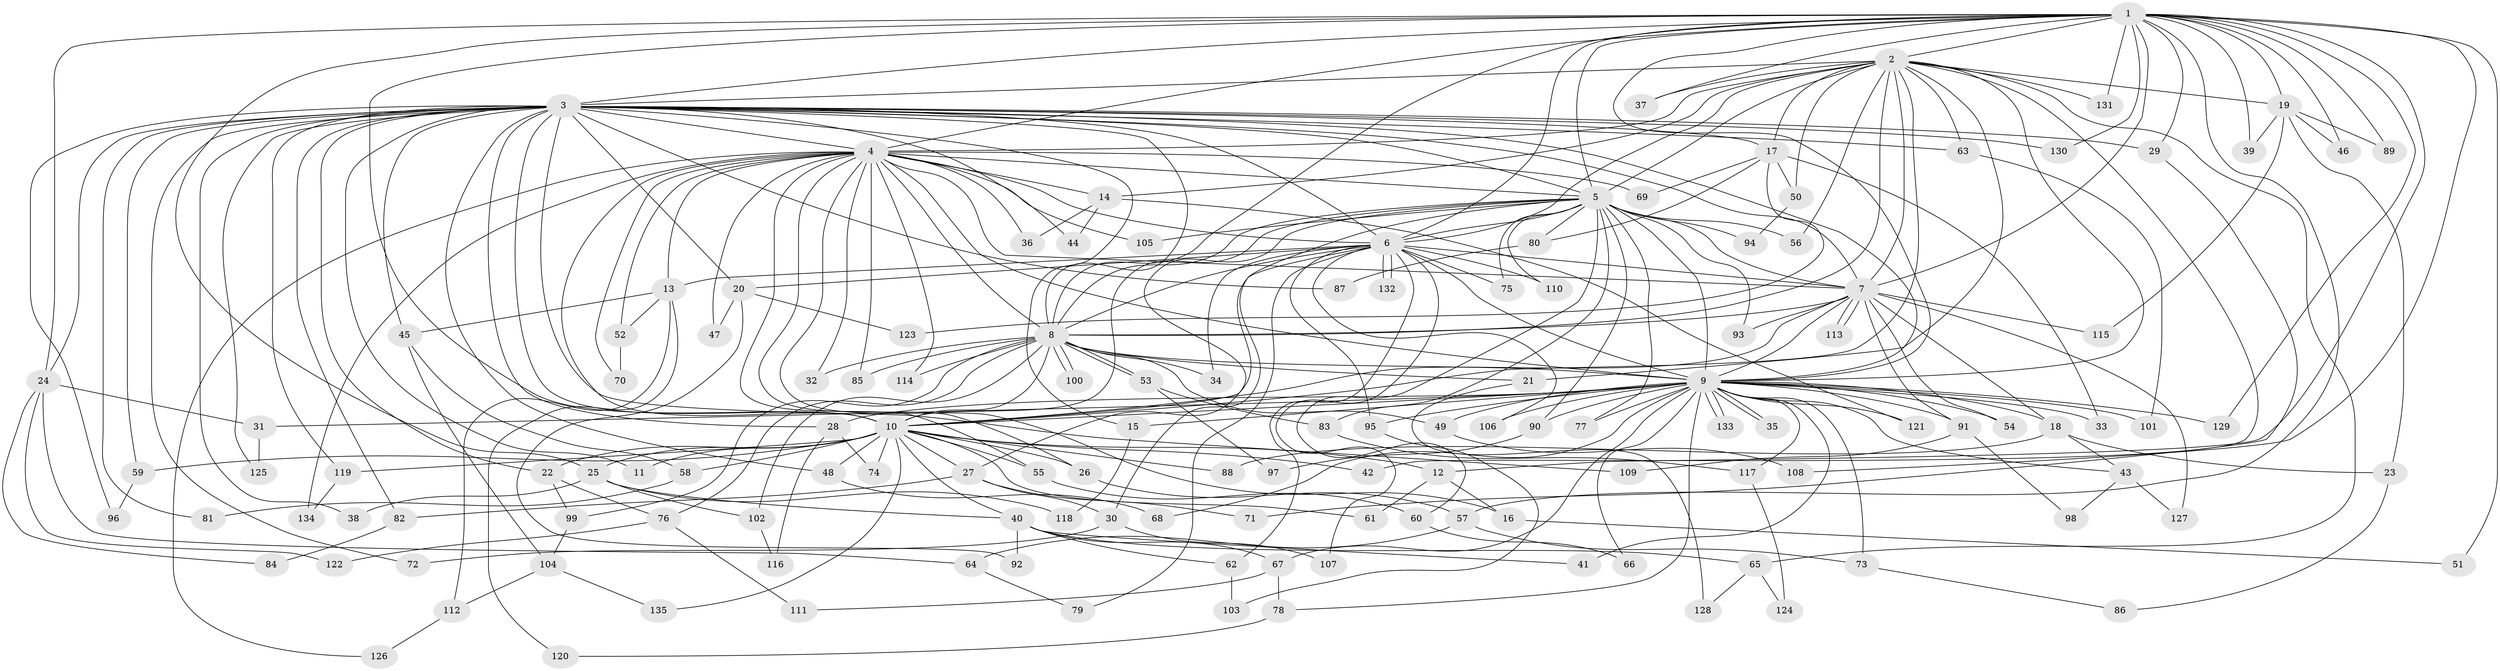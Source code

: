 // Generated by graph-tools (version 1.1) at 2025/43/03/09/25 04:43:11]
// undirected, 135 vertices, 295 edges
graph export_dot {
graph [start="1"]
  node [color=gray90,style=filled];
  1;
  2;
  3;
  4;
  5;
  6;
  7;
  8;
  9;
  10;
  11;
  12;
  13;
  14;
  15;
  16;
  17;
  18;
  19;
  20;
  21;
  22;
  23;
  24;
  25;
  26;
  27;
  28;
  29;
  30;
  31;
  32;
  33;
  34;
  35;
  36;
  37;
  38;
  39;
  40;
  41;
  42;
  43;
  44;
  45;
  46;
  47;
  48;
  49;
  50;
  51;
  52;
  53;
  54;
  55;
  56;
  57;
  58;
  59;
  60;
  61;
  62;
  63;
  64;
  65;
  66;
  67;
  68;
  69;
  70;
  71;
  72;
  73;
  74;
  75;
  76;
  77;
  78;
  79;
  80;
  81;
  82;
  83;
  84;
  85;
  86;
  87;
  88;
  89;
  90;
  91;
  92;
  93;
  94;
  95;
  96;
  97;
  98;
  99;
  100;
  101;
  102;
  103;
  104;
  105;
  106;
  107;
  108;
  109;
  110;
  111;
  112;
  113;
  114;
  115;
  116;
  117;
  118;
  119;
  120;
  121;
  122;
  123;
  124;
  125;
  126;
  127;
  128;
  129;
  130;
  131;
  132;
  133;
  134;
  135;
  1 -- 2;
  1 -- 3;
  1 -- 4;
  1 -- 5;
  1 -- 6;
  1 -- 7;
  1 -- 8;
  1 -- 9;
  1 -- 10;
  1 -- 12;
  1 -- 19;
  1 -- 24;
  1 -- 25;
  1 -- 29;
  1 -- 37;
  1 -- 39;
  1 -- 46;
  1 -- 51;
  1 -- 57;
  1 -- 89;
  1 -- 108;
  1 -- 129;
  1 -- 130;
  1 -- 131;
  2 -- 3;
  2 -- 4;
  2 -- 5;
  2 -- 6;
  2 -- 7;
  2 -- 8;
  2 -- 9;
  2 -- 10;
  2 -- 14;
  2 -- 17;
  2 -- 19;
  2 -- 21;
  2 -- 37;
  2 -- 42;
  2 -- 50;
  2 -- 56;
  2 -- 63;
  2 -- 65;
  2 -- 131;
  3 -- 4;
  3 -- 5;
  3 -- 6;
  3 -- 7;
  3 -- 8;
  3 -- 9;
  3 -- 10;
  3 -- 11;
  3 -- 15;
  3 -- 17;
  3 -- 20;
  3 -- 22;
  3 -- 24;
  3 -- 28;
  3 -- 29;
  3 -- 38;
  3 -- 44;
  3 -- 45;
  3 -- 48;
  3 -- 59;
  3 -- 63;
  3 -- 72;
  3 -- 81;
  3 -- 82;
  3 -- 87;
  3 -- 96;
  3 -- 109;
  3 -- 119;
  3 -- 125;
  3 -- 130;
  4 -- 5;
  4 -- 6;
  4 -- 7;
  4 -- 8;
  4 -- 9;
  4 -- 10;
  4 -- 13;
  4 -- 14;
  4 -- 16;
  4 -- 26;
  4 -- 32;
  4 -- 36;
  4 -- 47;
  4 -- 52;
  4 -- 55;
  4 -- 69;
  4 -- 70;
  4 -- 85;
  4 -- 105;
  4 -- 114;
  4 -- 126;
  4 -- 134;
  5 -- 6;
  5 -- 7;
  5 -- 8;
  5 -- 9;
  5 -- 10;
  5 -- 27;
  5 -- 30;
  5 -- 56;
  5 -- 60;
  5 -- 75;
  5 -- 77;
  5 -- 80;
  5 -- 83;
  5 -- 90;
  5 -- 93;
  5 -- 94;
  5 -- 105;
  5 -- 110;
  6 -- 7;
  6 -- 8;
  6 -- 9;
  6 -- 10;
  6 -- 13;
  6 -- 20;
  6 -- 34;
  6 -- 62;
  6 -- 75;
  6 -- 79;
  6 -- 95;
  6 -- 106;
  6 -- 107;
  6 -- 110;
  6 -- 132;
  6 -- 132;
  7 -- 8;
  7 -- 9;
  7 -- 10;
  7 -- 18;
  7 -- 54;
  7 -- 91;
  7 -- 93;
  7 -- 113;
  7 -- 113;
  7 -- 115;
  7 -- 127;
  8 -- 9;
  8 -- 10;
  8 -- 21;
  8 -- 32;
  8 -- 34;
  8 -- 49;
  8 -- 53;
  8 -- 53;
  8 -- 76;
  8 -- 85;
  8 -- 99;
  8 -- 100;
  8 -- 100;
  8 -- 102;
  8 -- 114;
  9 -- 10;
  9 -- 15;
  9 -- 18;
  9 -- 28;
  9 -- 31;
  9 -- 33;
  9 -- 35;
  9 -- 35;
  9 -- 41;
  9 -- 43;
  9 -- 49;
  9 -- 54;
  9 -- 66;
  9 -- 67;
  9 -- 68;
  9 -- 73;
  9 -- 77;
  9 -- 78;
  9 -- 90;
  9 -- 91;
  9 -- 95;
  9 -- 101;
  9 -- 106;
  9 -- 117;
  9 -- 121;
  9 -- 129;
  9 -- 133;
  9 -- 133;
  10 -- 11;
  10 -- 12;
  10 -- 22;
  10 -- 25;
  10 -- 26;
  10 -- 27;
  10 -- 40;
  10 -- 42;
  10 -- 48;
  10 -- 55;
  10 -- 58;
  10 -- 59;
  10 -- 61;
  10 -- 74;
  10 -- 88;
  10 -- 119;
  10 -- 135;
  12 -- 16;
  12 -- 61;
  13 -- 45;
  13 -- 52;
  13 -- 112;
  13 -- 120;
  14 -- 36;
  14 -- 44;
  14 -- 121;
  15 -- 118;
  16 -- 51;
  17 -- 33;
  17 -- 50;
  17 -- 69;
  17 -- 80;
  17 -- 123;
  18 -- 23;
  18 -- 43;
  18 -- 88;
  19 -- 23;
  19 -- 39;
  19 -- 46;
  19 -- 89;
  19 -- 115;
  20 -- 47;
  20 -- 92;
  20 -- 123;
  21 -- 128;
  22 -- 76;
  22 -- 99;
  23 -- 86;
  24 -- 31;
  24 -- 64;
  24 -- 84;
  24 -- 122;
  25 -- 38;
  25 -- 40;
  25 -- 102;
  25 -- 118;
  26 -- 57;
  27 -- 30;
  27 -- 71;
  27 -- 82;
  28 -- 74;
  28 -- 116;
  29 -- 71;
  30 -- 72;
  30 -- 107;
  31 -- 125;
  40 -- 41;
  40 -- 62;
  40 -- 65;
  40 -- 67;
  40 -- 92;
  43 -- 98;
  43 -- 127;
  45 -- 58;
  45 -- 104;
  48 -- 68;
  49 -- 108;
  50 -- 94;
  52 -- 70;
  53 -- 83;
  53 -- 97;
  55 -- 60;
  57 -- 64;
  57 -- 73;
  58 -- 81;
  59 -- 96;
  60 -- 66;
  62 -- 103;
  63 -- 101;
  64 -- 79;
  65 -- 124;
  65 -- 128;
  67 -- 78;
  67 -- 111;
  73 -- 86;
  76 -- 111;
  76 -- 122;
  78 -- 120;
  80 -- 87;
  82 -- 84;
  83 -- 117;
  90 -- 97;
  91 -- 98;
  91 -- 109;
  95 -- 103;
  99 -- 104;
  102 -- 116;
  104 -- 112;
  104 -- 135;
  112 -- 126;
  117 -- 124;
  119 -- 134;
}
